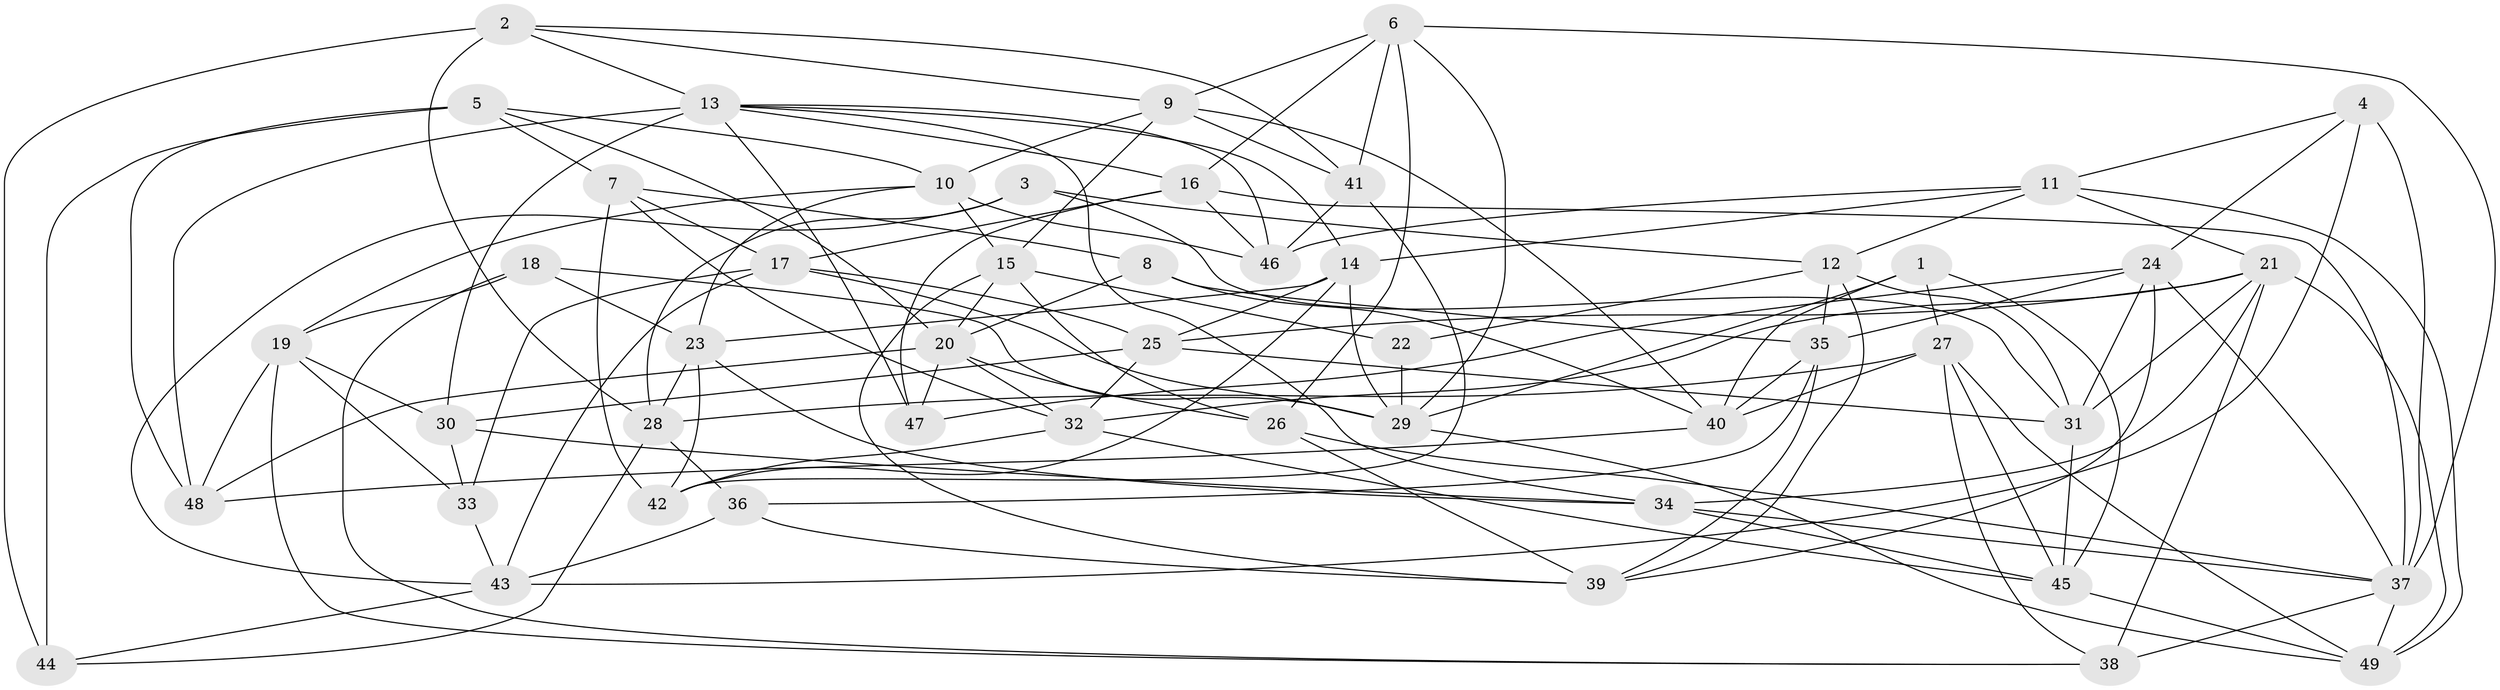 // original degree distribution, {4: 1.0}
// Generated by graph-tools (version 1.1) at 2025/03/03/09/25 03:03:10]
// undirected, 49 vertices, 135 edges
graph export_dot {
graph [start="1"]
  node [color=gray90,style=filled];
  1;
  2;
  3;
  4;
  5;
  6;
  7;
  8;
  9;
  10;
  11;
  12;
  13;
  14;
  15;
  16;
  17;
  18;
  19;
  20;
  21;
  22;
  23;
  24;
  25;
  26;
  27;
  28;
  29;
  30;
  31;
  32;
  33;
  34;
  35;
  36;
  37;
  38;
  39;
  40;
  41;
  42;
  43;
  44;
  45;
  46;
  47;
  48;
  49;
  1 -- 27 [weight=1.0];
  1 -- 29 [weight=1.0];
  1 -- 40 [weight=1.0];
  1 -- 45 [weight=1.0];
  2 -- 9 [weight=1.0];
  2 -- 13 [weight=1.0];
  2 -- 28 [weight=1.0];
  2 -- 41 [weight=1.0];
  2 -- 44 [weight=2.0];
  3 -- 12 [weight=1.0];
  3 -- 28 [weight=1.0];
  3 -- 31 [weight=1.0];
  3 -- 43 [weight=1.0];
  4 -- 11 [weight=1.0];
  4 -- 24 [weight=1.0];
  4 -- 37 [weight=1.0];
  4 -- 43 [weight=1.0];
  5 -- 7 [weight=1.0];
  5 -- 10 [weight=1.0];
  5 -- 20 [weight=1.0];
  5 -- 44 [weight=2.0];
  5 -- 48 [weight=1.0];
  6 -- 9 [weight=1.0];
  6 -- 16 [weight=1.0];
  6 -- 26 [weight=1.0];
  6 -- 29 [weight=1.0];
  6 -- 37 [weight=1.0];
  6 -- 41 [weight=1.0];
  7 -- 8 [weight=1.0];
  7 -- 17 [weight=1.0];
  7 -- 32 [weight=1.0];
  7 -- 42 [weight=2.0];
  8 -- 20 [weight=1.0];
  8 -- 35 [weight=1.0];
  8 -- 40 [weight=1.0];
  9 -- 10 [weight=1.0];
  9 -- 15 [weight=1.0];
  9 -- 40 [weight=1.0];
  9 -- 41 [weight=1.0];
  10 -- 15 [weight=1.0];
  10 -- 19 [weight=1.0];
  10 -- 23 [weight=1.0];
  10 -- 46 [weight=1.0];
  11 -- 12 [weight=1.0];
  11 -- 14 [weight=1.0];
  11 -- 21 [weight=1.0];
  11 -- 46 [weight=1.0];
  11 -- 49 [weight=1.0];
  12 -- 22 [weight=1.0];
  12 -- 31 [weight=1.0];
  12 -- 35 [weight=1.0];
  12 -- 39 [weight=1.0];
  13 -- 14 [weight=1.0];
  13 -- 16 [weight=1.0];
  13 -- 30 [weight=2.0];
  13 -- 34 [weight=1.0];
  13 -- 46 [weight=1.0];
  13 -- 47 [weight=1.0];
  13 -- 48 [weight=2.0];
  14 -- 23 [weight=1.0];
  14 -- 25 [weight=1.0];
  14 -- 29 [weight=1.0];
  14 -- 42 [weight=1.0];
  15 -- 20 [weight=1.0];
  15 -- 22 [weight=1.0];
  15 -- 26 [weight=1.0];
  15 -- 39 [weight=1.0];
  16 -- 17 [weight=1.0];
  16 -- 37 [weight=1.0];
  16 -- 46 [weight=1.0];
  16 -- 47 [weight=1.0];
  17 -- 25 [weight=1.0];
  17 -- 29 [weight=1.0];
  17 -- 33 [weight=1.0];
  17 -- 43 [weight=1.0];
  18 -- 19 [weight=1.0];
  18 -- 23 [weight=1.0];
  18 -- 29 [weight=1.0];
  18 -- 38 [weight=1.0];
  19 -- 30 [weight=1.0];
  19 -- 33 [weight=1.0];
  19 -- 38 [weight=1.0];
  19 -- 48 [weight=1.0];
  20 -- 26 [weight=2.0];
  20 -- 32 [weight=1.0];
  20 -- 47 [weight=1.0];
  20 -- 48 [weight=1.0];
  21 -- 25 [weight=1.0];
  21 -- 31 [weight=1.0];
  21 -- 32 [weight=1.0];
  21 -- 34 [weight=1.0];
  21 -- 38 [weight=2.0];
  21 -- 49 [weight=1.0];
  22 -- 29 [weight=2.0];
  23 -- 28 [weight=1.0];
  23 -- 34 [weight=1.0];
  23 -- 42 [weight=1.0];
  24 -- 31 [weight=1.0];
  24 -- 35 [weight=1.0];
  24 -- 37 [weight=1.0];
  24 -- 39 [weight=1.0];
  24 -- 47 [weight=1.0];
  25 -- 30 [weight=1.0];
  25 -- 31 [weight=1.0];
  25 -- 32 [weight=1.0];
  26 -- 37 [weight=1.0];
  26 -- 39 [weight=1.0];
  27 -- 28 [weight=1.0];
  27 -- 38 [weight=1.0];
  27 -- 40 [weight=1.0];
  27 -- 45 [weight=1.0];
  27 -- 49 [weight=1.0];
  28 -- 36 [weight=1.0];
  28 -- 44 [weight=1.0];
  29 -- 49 [weight=1.0];
  30 -- 33 [weight=1.0];
  30 -- 34 [weight=1.0];
  31 -- 45 [weight=1.0];
  32 -- 42 [weight=1.0];
  32 -- 45 [weight=1.0];
  33 -- 43 [weight=1.0];
  34 -- 37 [weight=1.0];
  34 -- 45 [weight=1.0];
  35 -- 36 [weight=1.0];
  35 -- 39 [weight=1.0];
  35 -- 40 [weight=1.0];
  36 -- 39 [weight=1.0];
  36 -- 43 [weight=1.0];
  37 -- 38 [weight=1.0];
  37 -- 49 [weight=1.0];
  40 -- 48 [weight=1.0];
  41 -- 42 [weight=1.0];
  41 -- 46 [weight=2.0];
  43 -- 44 [weight=1.0];
  45 -- 49 [weight=1.0];
}
